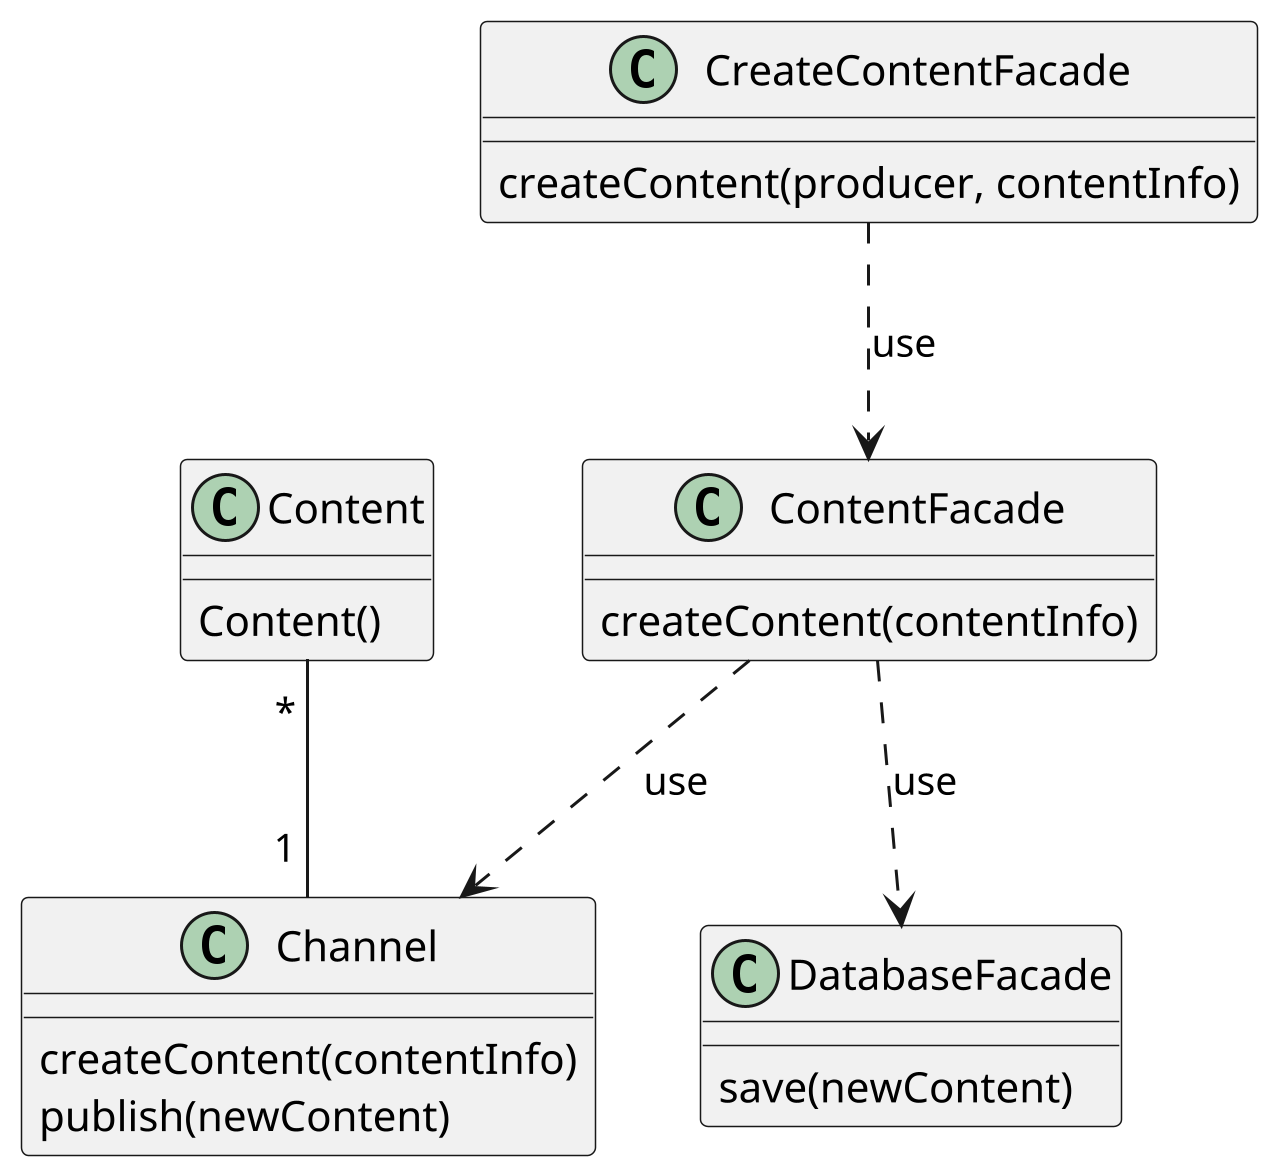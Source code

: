 @startuml create_content


scale 3
skinparam DefaultFontName B Nazanin
skinparam ArrowMessageAlignment right


class "Content" as content {
    Content()
}

class "Channel" as chanel {
    createContent(contentInfo)
    publish(newContent)
}

class CreateContentFacade {
    createContent(producer, contentInfo)
}

class ContentFacade {
    createContent(contentInfo)
}

class DatabaseFacade {
    save(newContent)
}

content "           *" -- "             1" chanel
CreateContentFacade ..> ContentFacade :use
ContentFacade ..> chanel :use
ContentFacade ..> DatabaseFacade :use


@enduml
